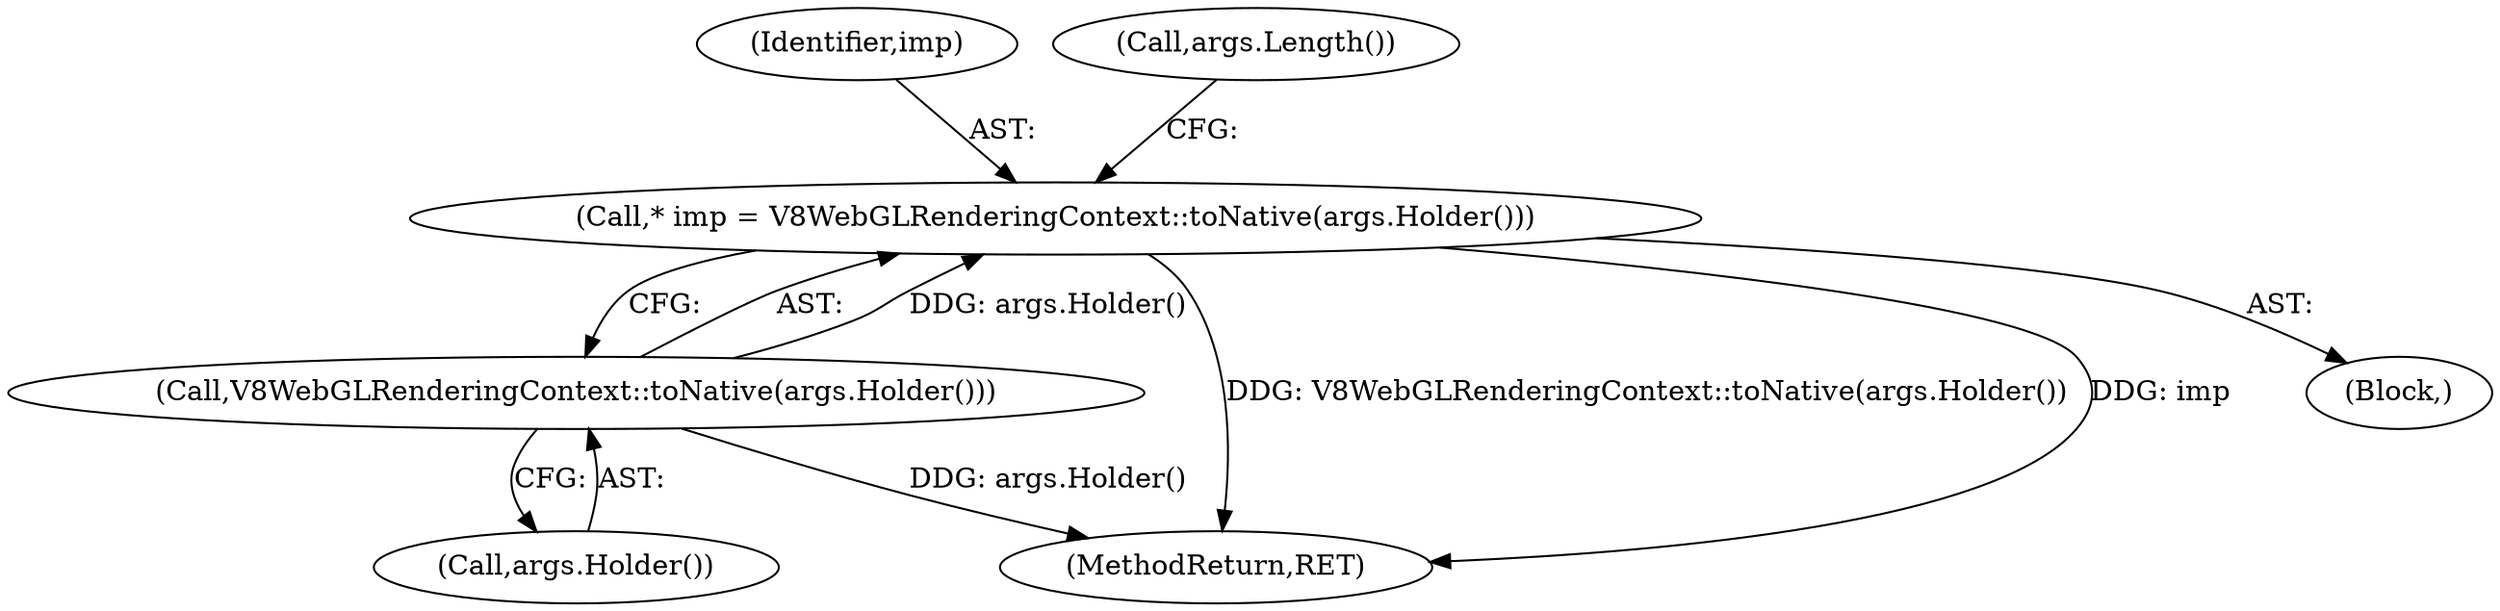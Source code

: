 digraph "0_Chrome_e9372a1bfd3588a80fcf49aa07321f0971dd6091_55@pointer" {
"1000106" [label="(Call,* imp = V8WebGLRenderingContext::toNative(args.Holder()))"];
"1000108" [label="(Call,V8WebGLRenderingContext::toNative(args.Holder()))"];
"1000108" [label="(Call,V8WebGLRenderingContext::toNative(args.Holder()))"];
"1000107" [label="(Identifier,imp)"];
"1000112" [label="(Call,args.Length())"];
"1000127" [label="(MethodReturn,RET)"];
"1000109" [label="(Call,args.Holder())"];
"1000102" [label="(Block,)"];
"1000106" [label="(Call,* imp = V8WebGLRenderingContext::toNative(args.Holder()))"];
"1000106" -> "1000102"  [label="AST: "];
"1000106" -> "1000108"  [label="CFG: "];
"1000107" -> "1000106"  [label="AST: "];
"1000108" -> "1000106"  [label="AST: "];
"1000112" -> "1000106"  [label="CFG: "];
"1000106" -> "1000127"  [label="DDG: V8WebGLRenderingContext::toNative(args.Holder())"];
"1000106" -> "1000127"  [label="DDG: imp"];
"1000108" -> "1000106"  [label="DDG: args.Holder()"];
"1000108" -> "1000109"  [label="CFG: "];
"1000109" -> "1000108"  [label="AST: "];
"1000108" -> "1000127"  [label="DDG: args.Holder()"];
}
